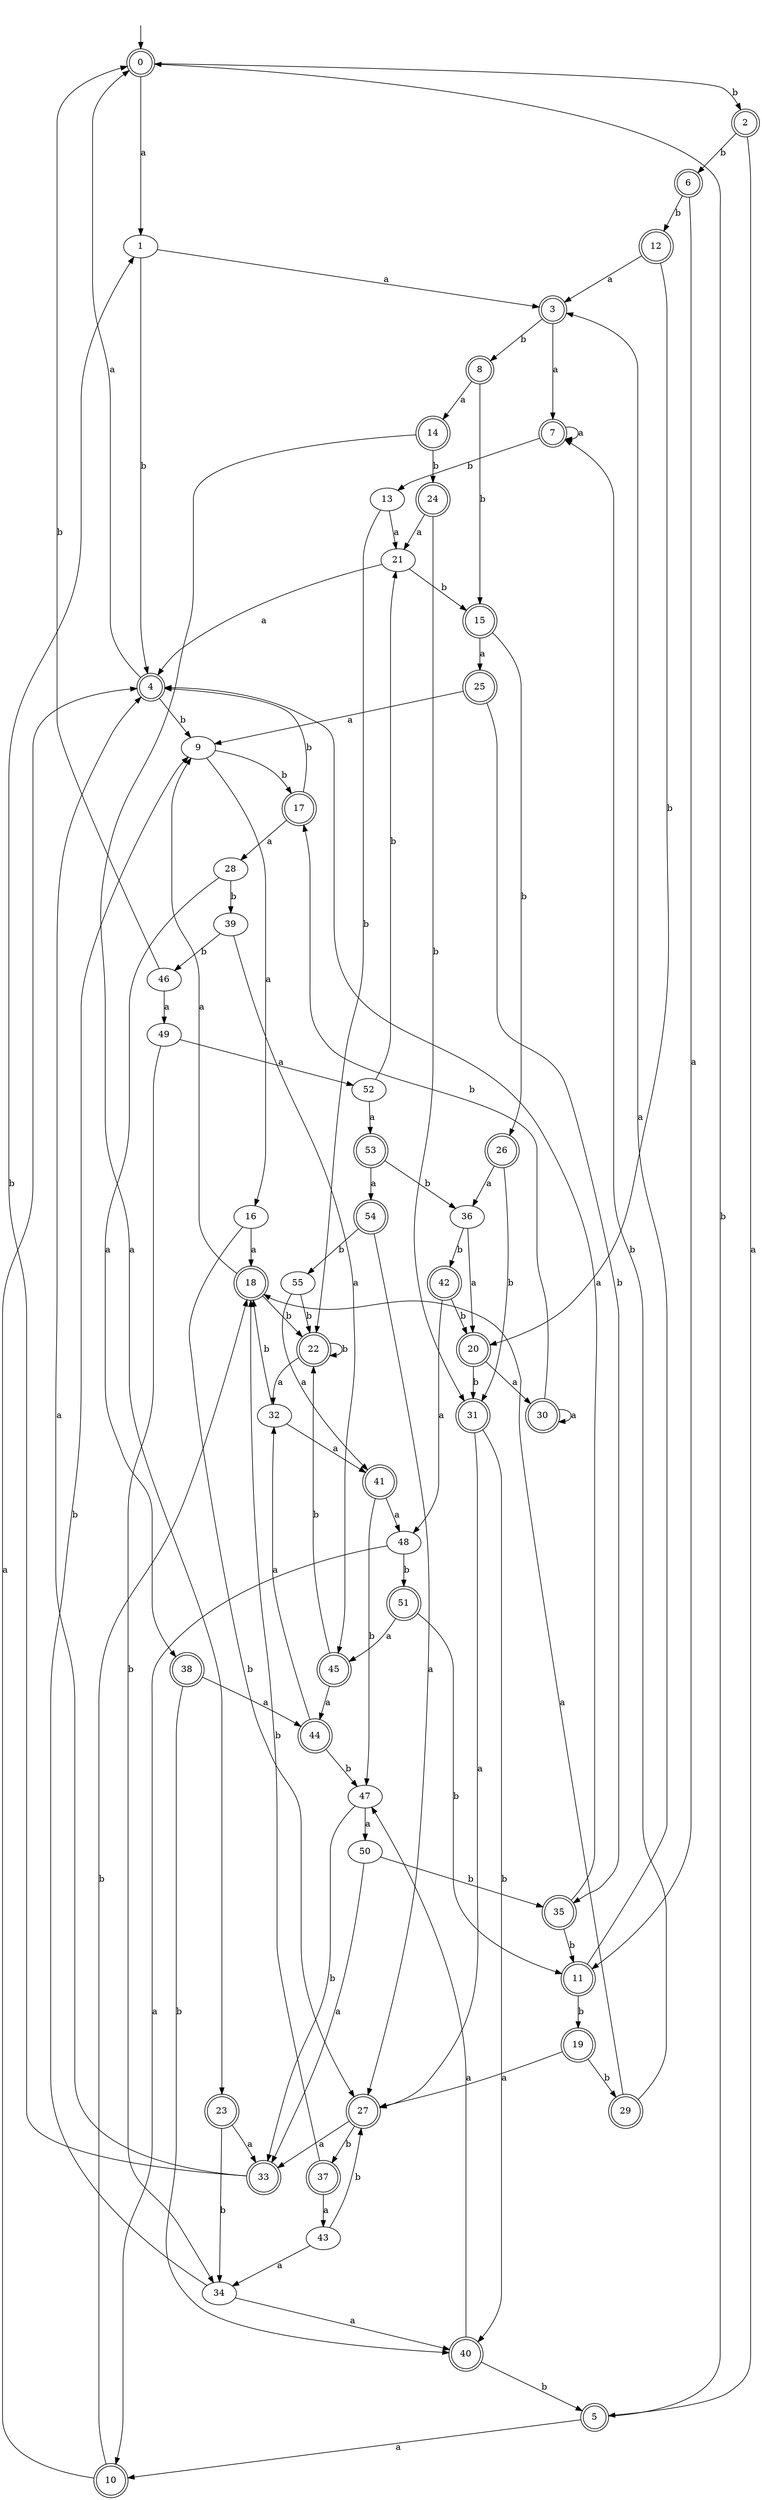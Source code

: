 digraph RandomDFA {
  __start0 [label="", shape=none];
  __start0 -> 0 [label=""];
  0 [shape=circle] [shape=doublecircle]
  0 -> 1 [label="a"]
  0 -> 2 [label="b"]
  1
  1 -> 3 [label="a"]
  1 -> 4 [label="b"]
  2 [shape=doublecircle]
  2 -> 5 [label="a"]
  2 -> 6 [label="b"]
  3 [shape=doublecircle]
  3 -> 7 [label="a"]
  3 -> 8 [label="b"]
  4 [shape=doublecircle]
  4 -> 0 [label="a"]
  4 -> 9 [label="b"]
  5 [shape=doublecircle]
  5 -> 10 [label="a"]
  5 -> 0 [label="b"]
  6 [shape=doublecircle]
  6 -> 11 [label="a"]
  6 -> 12 [label="b"]
  7 [shape=doublecircle]
  7 -> 7 [label="a"]
  7 -> 13 [label="b"]
  8 [shape=doublecircle]
  8 -> 14 [label="a"]
  8 -> 15 [label="b"]
  9
  9 -> 16 [label="a"]
  9 -> 17 [label="b"]
  10 [shape=doublecircle]
  10 -> 4 [label="a"]
  10 -> 18 [label="b"]
  11 [shape=doublecircle]
  11 -> 3 [label="a"]
  11 -> 19 [label="b"]
  12 [shape=doublecircle]
  12 -> 3 [label="a"]
  12 -> 20 [label="b"]
  13
  13 -> 21 [label="a"]
  13 -> 22 [label="b"]
  14 [shape=doublecircle]
  14 -> 23 [label="a"]
  14 -> 24 [label="b"]
  15 [shape=doublecircle]
  15 -> 25 [label="a"]
  15 -> 26 [label="b"]
  16
  16 -> 18 [label="a"]
  16 -> 27 [label="b"]
  17 [shape=doublecircle]
  17 -> 28 [label="a"]
  17 -> 4 [label="b"]
  18 [shape=doublecircle]
  18 -> 9 [label="a"]
  18 -> 22 [label="b"]
  19 [shape=doublecircle]
  19 -> 27 [label="a"]
  19 -> 29 [label="b"]
  20 [shape=doublecircle]
  20 -> 30 [label="a"]
  20 -> 31 [label="b"]
  21
  21 -> 4 [label="a"]
  21 -> 15 [label="b"]
  22 [shape=doublecircle]
  22 -> 32 [label="a"]
  22 -> 22 [label="b"]
  23 [shape=doublecircle]
  23 -> 33 [label="a"]
  23 -> 34 [label="b"]
  24 [shape=doublecircle]
  24 -> 21 [label="a"]
  24 -> 31 [label="b"]
  25 [shape=doublecircle]
  25 -> 9 [label="a"]
  25 -> 35 [label="b"]
  26 [shape=doublecircle]
  26 -> 36 [label="a"]
  26 -> 31 [label="b"]
  27 [shape=doublecircle]
  27 -> 33 [label="a"]
  27 -> 37 [label="b"]
  28
  28 -> 38 [label="a"]
  28 -> 39 [label="b"]
  29 [shape=doublecircle]
  29 -> 18 [label="a"]
  29 -> 7 [label="b"]
  30 [shape=doublecircle]
  30 -> 30 [label="a"]
  30 -> 17 [label="b"]
  31 [shape=doublecircle]
  31 -> 27 [label="a"]
  31 -> 40 [label="b"]
  32
  32 -> 41 [label="a"]
  32 -> 18 [label="b"]
  33 [shape=doublecircle]
  33 -> 4 [label="a"]
  33 -> 1 [label="b"]
  34
  34 -> 40 [label="a"]
  34 -> 9 [label="b"]
  35 [shape=doublecircle]
  35 -> 4 [label="a"]
  35 -> 11 [label="b"]
  36
  36 -> 20 [label="a"]
  36 -> 42 [label="b"]
  37 [shape=doublecircle]
  37 -> 43 [label="a"]
  37 -> 18 [label="b"]
  38 [shape=doublecircle]
  38 -> 44 [label="a"]
  38 -> 40 [label="b"]
  39
  39 -> 45 [label="a"]
  39 -> 46 [label="b"]
  40 [shape=doublecircle]
  40 -> 47 [label="a"]
  40 -> 5 [label="b"]
  41 [shape=doublecircle]
  41 -> 48 [label="a"]
  41 -> 47 [label="b"]
  42 [shape=doublecircle]
  42 -> 48 [label="a"]
  42 -> 20 [label="b"]
  43
  43 -> 34 [label="a"]
  43 -> 27 [label="b"]
  44 [shape=doublecircle]
  44 -> 32 [label="a"]
  44 -> 47 [label="b"]
  45 [shape=doublecircle]
  45 -> 44 [label="a"]
  45 -> 22 [label="b"]
  46
  46 -> 49 [label="a"]
  46 -> 0 [label="b"]
  47
  47 -> 50 [label="a"]
  47 -> 33 [label="b"]
  48
  48 -> 10 [label="a"]
  48 -> 51 [label="b"]
  49
  49 -> 52 [label="a"]
  49 -> 34 [label="b"]
  50
  50 -> 33 [label="a"]
  50 -> 35 [label="b"]
  51 [shape=doublecircle]
  51 -> 45 [label="a"]
  51 -> 11 [label="b"]
  52
  52 -> 53 [label="a"]
  52 -> 21 [label="b"]
  53 [shape=doublecircle]
  53 -> 54 [label="a"]
  53 -> 36 [label="b"]
  54 [shape=doublecircle]
  54 -> 27 [label="a"]
  54 -> 55 [label="b"]
  55
  55 -> 41 [label="a"]
  55 -> 22 [label="b"]
}
